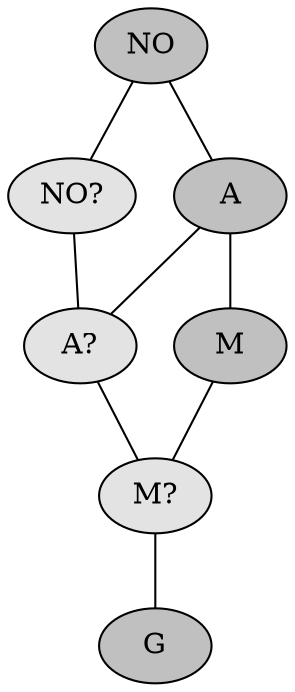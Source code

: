 digraph item_set {
NO [label = "NO" style=filled fillcolor="gray"];
MAYBENO [label = "NO?" style=filled fillcolor="gray89"]

A [label = "A" style=filled fillcolor="gray"]
MAYBEA [label = "A?" style=filled fillcolor="gray89"]

M [label = "M" style=filled fillcolor="gray"]
MAYBEM [label = "M?" style=filled fillcolor="gray89"]

G [label = "G" style=filled fillcolor="gray"]

NO -> {A, MAYBENO} [dir = none];
A -> {M, MAYBEA} [dir = none];
M -> {MAYBEM} [dir = none];
MAYBENO -> MAYBEA [dir = none];
MAYBEA -> MAYBEM [dir = none];
MAYBEM -> G [dir = none];

 }

